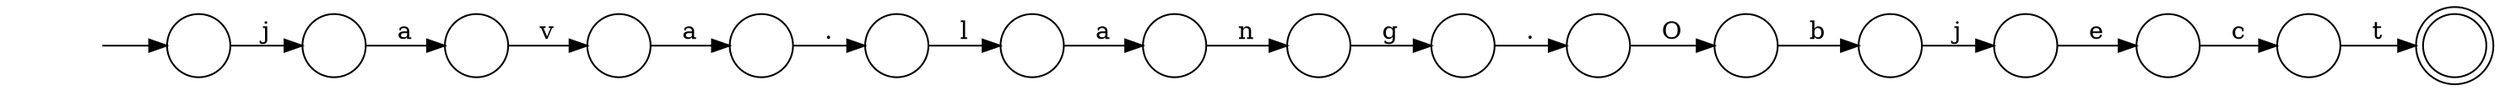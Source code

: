digraph Automaton {
  rankdir = LR;
  0 [shape=circle,label=""];
  0 -> 3 [label="n"]
  1 [shape=circle,label=""];
  1 -> 14 [label="j"]
  2 [shape=circle,label=""];
  2 -> 15 [label="a"]
  3 [shape=circle,label=""];
  3 -> 11 [label="g"]
  4 [shape=circle,label=""];
  4 -> 13 [label="a"]
  5 [shape=circle,label=""];
  5 -> 6 [label="t"]
  6 [shape=doublecircle,label=""];
  7 [shape=circle,label=""];
  7 -> 9 [label="l"]
  8 [shape=circle,label=""];
  8 -> 12 [label="O"]
  9 [shape=circle,label=""];
  9 -> 0 [label="a"]
  10 [shape=circle,label=""];
  initial [shape=plaintext,label=""];
  initial -> 10
  10 -> 4 [label="j"]
  11 [shape=circle,label=""];
  11 -> 8 [label="."]
  12 [shape=circle,label=""];
  12 -> 1 [label="b"]
  13 [shape=circle,label=""];
  13 -> 2 [label="v"]
  14 [shape=circle,label=""];
  14 -> 16 [label="e"]
  15 [shape=circle,label=""];
  15 -> 7 [label="."]
  16 [shape=circle,label=""];
  16 -> 5 [label="c"]
}
